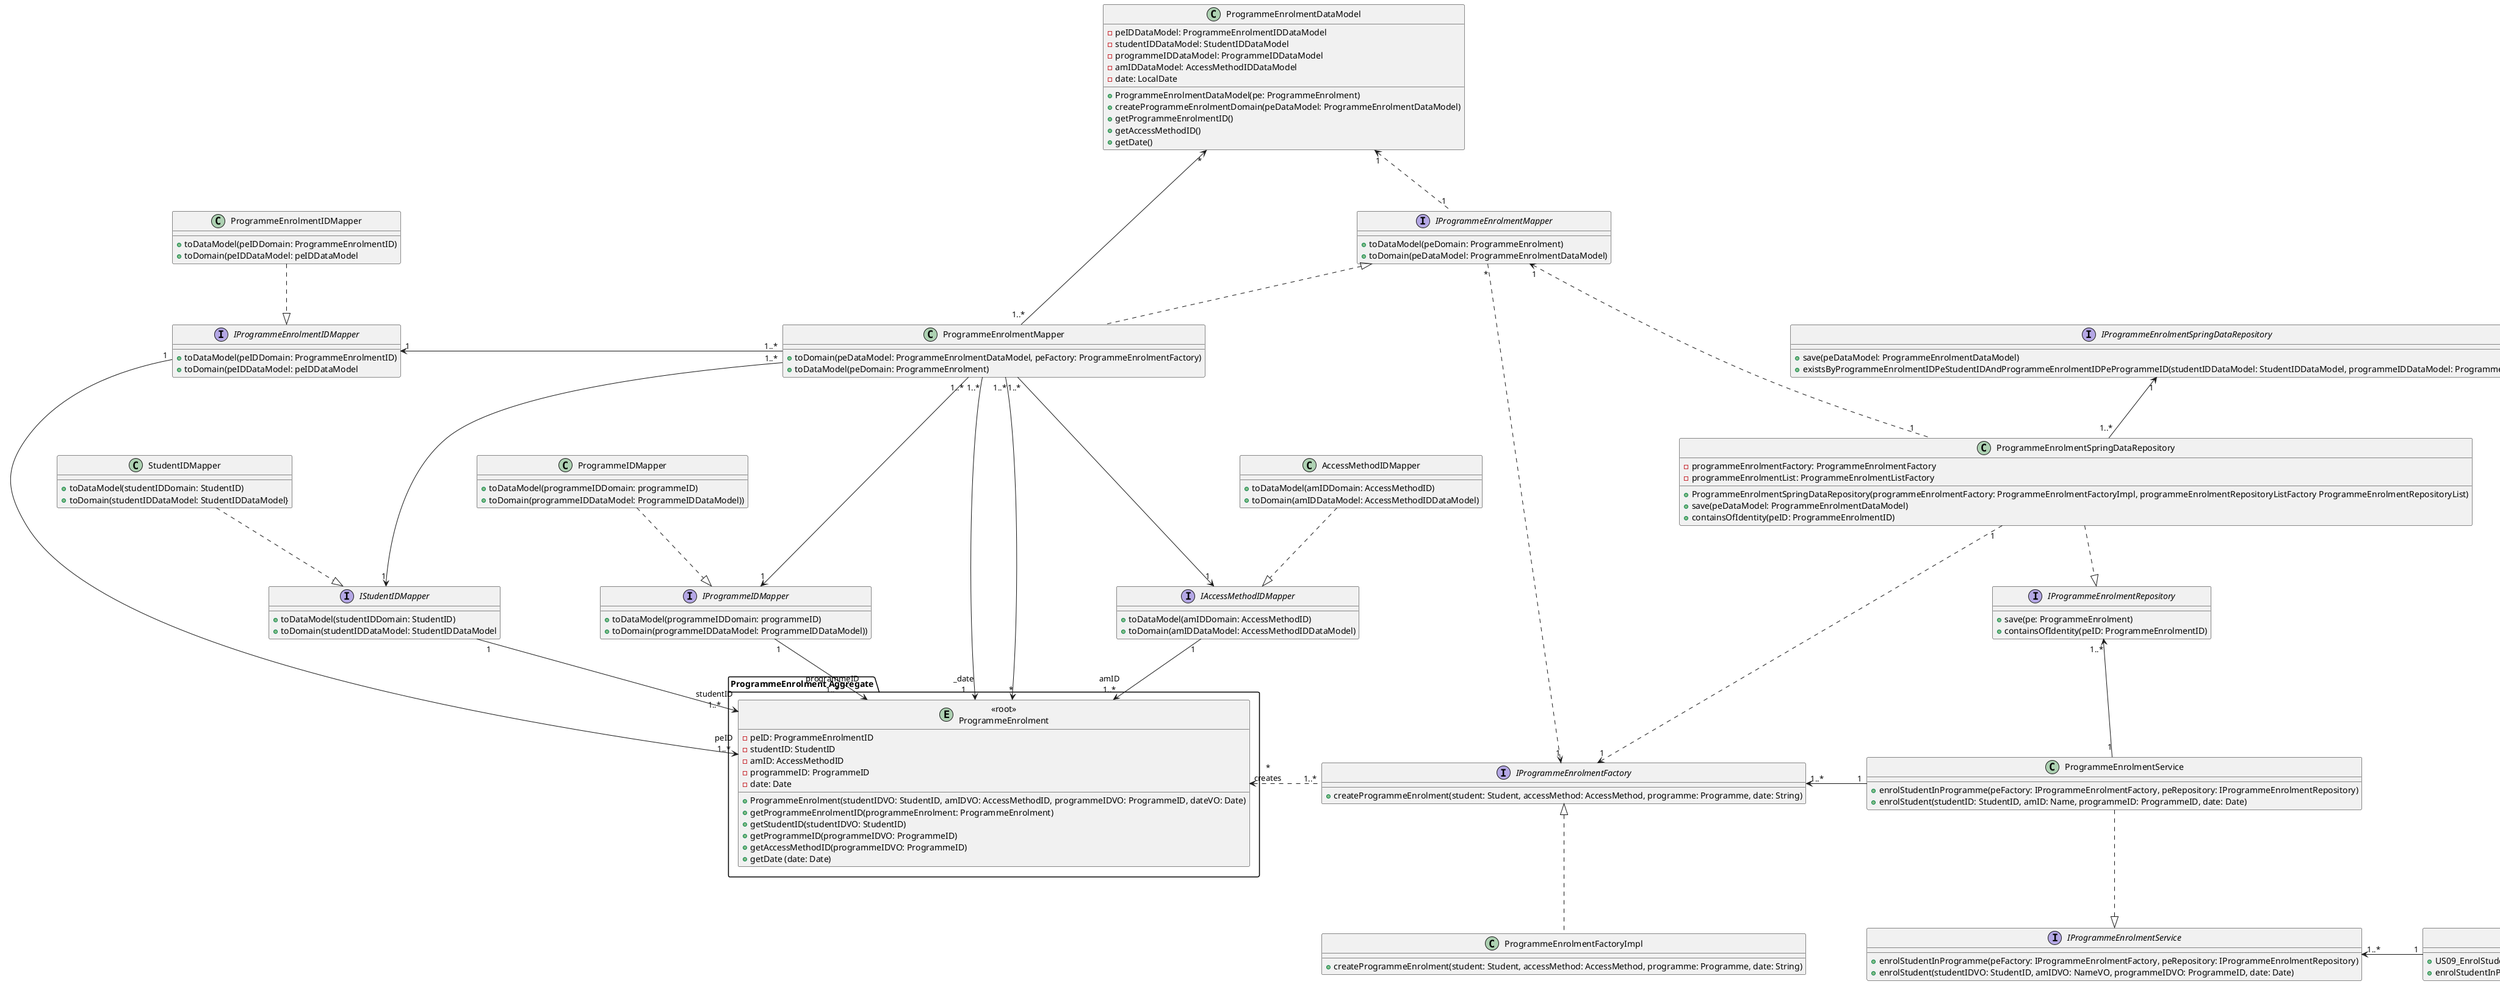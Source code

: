 @startuml

skinparam ranksep 100
skinparam nodesep 100

package "ProgrammeEnrolment Aggregate" as PE {
entity "<<root>>\nProgrammeEnrolment" {
-peID: ProgrammeEnrolmentID
-studentID: StudentID
-amID: AccessMethodID
-programmeID: ProgrammeID
-date: Date
+ProgrammeEnrolment(studentIDVO: StudentID, amIDVO: AccessMethodID, programmeIDVO: ProgrammeID, dateVO: Date)
+getProgrammeEnrolmentID(programmeEnrolment: ProgrammeEnrolment)
+getStudentID(studentIDVO: StudentID)
+getProgrammeID(programmeIDVO: ProgrammeID)
+getAccessMethodID(programmeIDVO: ProgrammeID)
+getDate (date: Date)
}
}

class US09_EnrolStudentInProgrammeController {
+US09_EnrolStudentInProgrammeController(programmeEnrolmentService: ProgrammeEnrolmentService)
+enrolStudentInProgramme(uniqueNumber: Integer, accessMethodID: UUID, programmeName: String, acronym: String, date: String)
}

class ProgrammeEnrolmentService {
+enrolStudentInProgramme(peFactory: IProgrammeEnrolmentFactory, peRepository: IProgrammeEnrolmentRepository)
+enrolStudent(studentID: StudentID, amID: Name, programmeID: ProgrammeID, date: Date)
}

class ProgrammeEnrolmentSpringDataRepository {
-programmeEnrolmentFactory: ProgrammeEnrolmentFactory
-programmeEnrolmentList: ProgrammeEnrolmentListFactory
+ProgrammeEnrolmentSpringDataRepository(programmeEnrolmentFactory: ProgrammeEnrolmentFactoryImpl, programmeEnrolmentRepositoryListFactory ProgrammeEnrolmentRepositoryList)
+save(peDataModel: ProgrammeEnrolmentDataModel)
+containsOfIdentity(peID: ProgrammeEnrolmentID)
}

interface IProgrammeEnrolmentRepository {
+ save(pe: ProgrammeEnrolment)
+containsOfIdentity(peID: ProgrammeEnrolmentID)

}

class ProgrammeEnrolmentFactoryImpl {
+createProgrammeEnrolment(student: Student, accessMethod: AccessMethod, programme: Programme, date: String)
}

interface IProgrammeEnrolmentFactory {
+createProgrammeEnrolment(student: Student, accessMethod: AccessMethod, programme: Programme, date: String)
}

class ProgrammeEnrolmentMapper {
+toDomain(peDataModel: ProgrammeEnrolmentDataModel, peFactory: ProgrammeEnrolmentFactory)
+toDataModel(peDomain: ProgrammeEnrolment)
}

class ProgrammeEnrolmentDataModel {
-peIDDataModel: ProgrammeEnrolmentIDDataModel
-studentIDDataModel: StudentIDDataModel
-programmeIDDataModel: ProgrammeIDDataModel
-amIDDataModel: AccessMethodIDDataModel
-date: LocalDate
+ProgrammeEnrolmentDataModel(pe: ProgrammeEnrolment)
+createProgrammeEnrolmentDomain(peDataModel: ProgrammeEnrolmentDataModel)
+getProgrammeEnrolmentID()
+getAccessMethodID()
+getDate()
}

interface IProgrammeEnrolmentSpringDataRepository {
+save(peDataModel: ProgrammeEnrolmentDataModel)
+existsByProgrammeEnrolmentIDPeStudentIDAndProgrammeEnrolmentIDPeProgrammeID(studentIDDataModel: StudentIDDataModel, programmeIDDataModel: ProgrammeIDDataModel)
}

interface IProgrammeEnrolmentMapper {
+toDataModel(peDomain: ProgrammeEnrolment)
+toDomain(peDataModel: ProgrammeEnrolmentDataModel)
}

interface IProgrammeEnrolmentService {
+enrolStudentInProgramme(peFactory: IProgrammeEnrolmentFactory, peRepository: IProgrammeEnrolmentRepository)
+enrolStudent(studentIDVO: StudentID, amIDVO: NameVO, programmeIDVO: ProgrammeID, date: Date)
}

interface IProgrammeEnrolmentIDMapper {
+toDataModel(peIDDomain: ProgrammeEnrolmentID)
+toDomain(peIDDataModel: peIDDataModel
}

interface IStudentIDMapper {
+toDataModel(studentIDDomain: StudentID)
+toDomain(studentIDDataModel: StudentIDDataModel
}

interface IProgrammeIDMapper {
+toDataModel(programmeIDDomain: programmeID)
+toDomain(programmeIDDataModel: ProgrammeIDDataModel))
}

interface IAccessMethodIDMapper {
+toDataModel(amIDDomain: AccessMethodID)
+toDomain(amIDDataModel: AccessMethodIDDataModel)
}

class ProgrammeEnrolmentIDMapper {
+toDataModel(peIDDomain: ProgrammeEnrolmentID)
+toDomain(peIDDataModel: peIDDataModel
}

class StudentIDMapper {
+toDataModel(studentIDDomain: StudentID)
+toDomain(studentIDDataModel: StudentIDDataModel}
}

class ProgrammeIDMapper {
+toDataModel(programmeIDDomain: programmeID)
+toDomain(programmeIDDataModel: ProgrammeIDDataModel))
}

class AccessMethodIDMapper {
+toDataModel(amIDDomain: AccessMethodID)
+toDomain(amIDDataModel: AccessMethodIDDataModel)
}

US09_EnrolStudentInProgrammeController "1" -l> "1..*" IProgrammeEnrolmentService

ProgrammeEnrolmentService -d.|> IProgrammeEnrolmentService
ProgrammeEnrolmentService "1" -u-> "1..*" IProgrammeEnrolmentRepository
ProgrammeEnrolmentService "1" -l-> "1..*" IProgrammeEnrolmentFactory

IProgrammeEnrolmentRepository <|.u. ProgrammeEnrolmentSpringDataRepository

ProgrammeEnrolmentSpringDataRepository "1" -u.> "1" IProgrammeEnrolmentMapper
ProgrammeEnrolmentSpringDataRepository "1" -r.> "1" IProgrammeEnrolmentFactory
ProgrammeEnrolmentSpringDataRepository "1..*" -u-> "1" IProgrammeEnrolmentSpringDataRepository

IProgrammeEnrolmentFactory "1..*" .l.> "*\ncreates" "<<root>>\nProgrammeEnrolment"

IProgrammeEnrolmentFactory <|.d. ProgrammeEnrolmentFactoryImpl

ProgrammeEnrolmentMapper -u.|> IProgrammeEnrolmentMapper
IProgrammeEnrolmentMapper "1" -l.> "1" ProgrammeEnrolmentDataModel
IProgrammeEnrolmentMapper "*" -r.> "1" IProgrammeEnrolmentFactory

ProgrammeEnrolmentMapper "1..*" --l-> "1" IProgrammeEnrolmentIDMapper
ProgrammeEnrolmentMapper "1..*" --d-> "1" IStudentIDMapper
ProgrammeEnrolmentMapper "1..*" --d-> "1" IProgrammeIDMapper
ProgrammeEnrolmentMapper "1..*" --r-> "1" IAccessMethodIDMapper
ProgrammeEnrolmentMapper "1..*" --r-> "_date\n1" "<<root>>\nProgrammeEnrolment"

ProgrammeEnrolmentMapper "1..*" --r-> "*" "<<root>>\nProgrammeEnrolment"
ProgrammeEnrolmentMapper "1..*" --u-> "*" ProgrammeEnrolmentDataModel


ProgrammeEnrolmentIDMapper -d.|> IProgrammeEnrolmentIDMapper
StudentIDMapper -d.|> IStudentIDMapper
ProgrammeIDMapper -d.|> IProgrammeIDMapper
AccessMethodIDMapper -d.|> IAccessMethodIDMapper

IProgrammeEnrolmentIDMapper "1" -d-> "peID\n1..*" "<<root>>\nProgrammeEnrolment"
IStudentIDMapper "1" -d-> "studentID\n1..*" "<<root>>\nProgrammeEnrolment"
IProgrammeIDMapper "1" -d-> "programmeID\n1..*" "<<root>>\nProgrammeEnrolment"
IAccessMethodIDMapper "1" -d-> "amID\n1..*" "<<root>>\nProgrammeEnrolment"

@enduml
